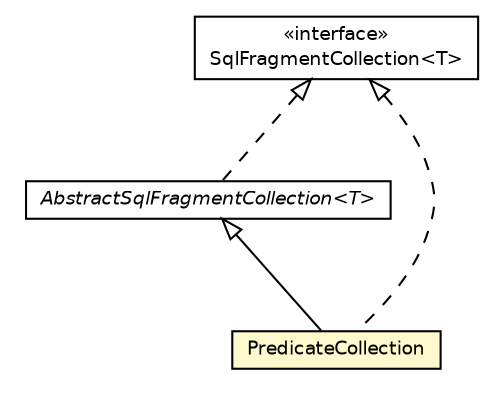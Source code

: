 #!/usr/local/bin/dot
#
# Class diagram 
# Generated by UMLGraph version R5_6 (http://www.umlgraph.org/)
#

digraph G {
	edge [fontname="Helvetica",fontsize=10,labelfontname="Helvetica",labelfontsize=10];
	node [fontname="Helvetica",fontsize=10,shape=plaintext];
	nodesep=0.25;
	ranksep=0.5;
	// net.ljcomputing.sql.collection.AbstractSqlFragmentCollection<T>
	c712 [label=<<table title="net.ljcomputing.sql.collection.AbstractSqlFragmentCollection" border="0" cellborder="1" cellspacing="0" cellpadding="2" port="p" href="./AbstractSqlFragmentCollection.html">
		<tr><td><table border="0" cellspacing="0" cellpadding="1">
<tr><td align="center" balign="center"><font face="Helvetica-Oblique"> AbstractSqlFragmentCollection&lt;T&gt; </font></td></tr>
		</table></td></tr>
		</table>>, URL="./AbstractSqlFragmentCollection.html", fontname="Helvetica", fontcolor="black", fontsize=9.0];
	// net.ljcomputing.sql.collection.SqlFragmentCollection<T>
	c715 [label=<<table title="net.ljcomputing.sql.collection.SqlFragmentCollection" border="0" cellborder="1" cellspacing="0" cellpadding="2" port="p" href="./SqlFragmentCollection.html">
		<tr><td><table border="0" cellspacing="0" cellpadding="1">
<tr><td align="center" balign="center"> &#171;interface&#187; </td></tr>
<tr><td align="center" balign="center"> SqlFragmentCollection&lt;T&gt; </td></tr>
		</table></td></tr>
		</table>>, URL="./SqlFragmentCollection.html", fontname="Helvetica", fontcolor="black", fontsize=9.0];
	// net.ljcomputing.sql.collection.PredicateCollection
	c720 [label=<<table title="net.ljcomputing.sql.collection.PredicateCollection" border="0" cellborder="1" cellspacing="0" cellpadding="2" port="p" bgcolor="lemonChiffon" href="./PredicateCollection.html">
		<tr><td><table border="0" cellspacing="0" cellpadding="1">
<tr><td align="center" balign="center"> PredicateCollection </td></tr>
		</table></td></tr>
		</table>>, URL="./PredicateCollection.html", fontname="Helvetica", fontcolor="black", fontsize=9.0];
	//net.ljcomputing.sql.collection.AbstractSqlFragmentCollection<T> implements net.ljcomputing.sql.collection.SqlFragmentCollection<T>
	c715:p -> c712:p [dir=back,arrowtail=empty,style=dashed];
	//net.ljcomputing.sql.collection.PredicateCollection extends net.ljcomputing.sql.collection.AbstractSqlFragmentCollection<net.ljcomputing.sql.clause.Predicate>
	c712:p -> c720:p [dir=back,arrowtail=empty];
	//net.ljcomputing.sql.collection.PredicateCollection implements net.ljcomputing.sql.collection.SqlFragmentCollection<T>
	c715:p -> c720:p [dir=back,arrowtail=empty,style=dashed];
}

